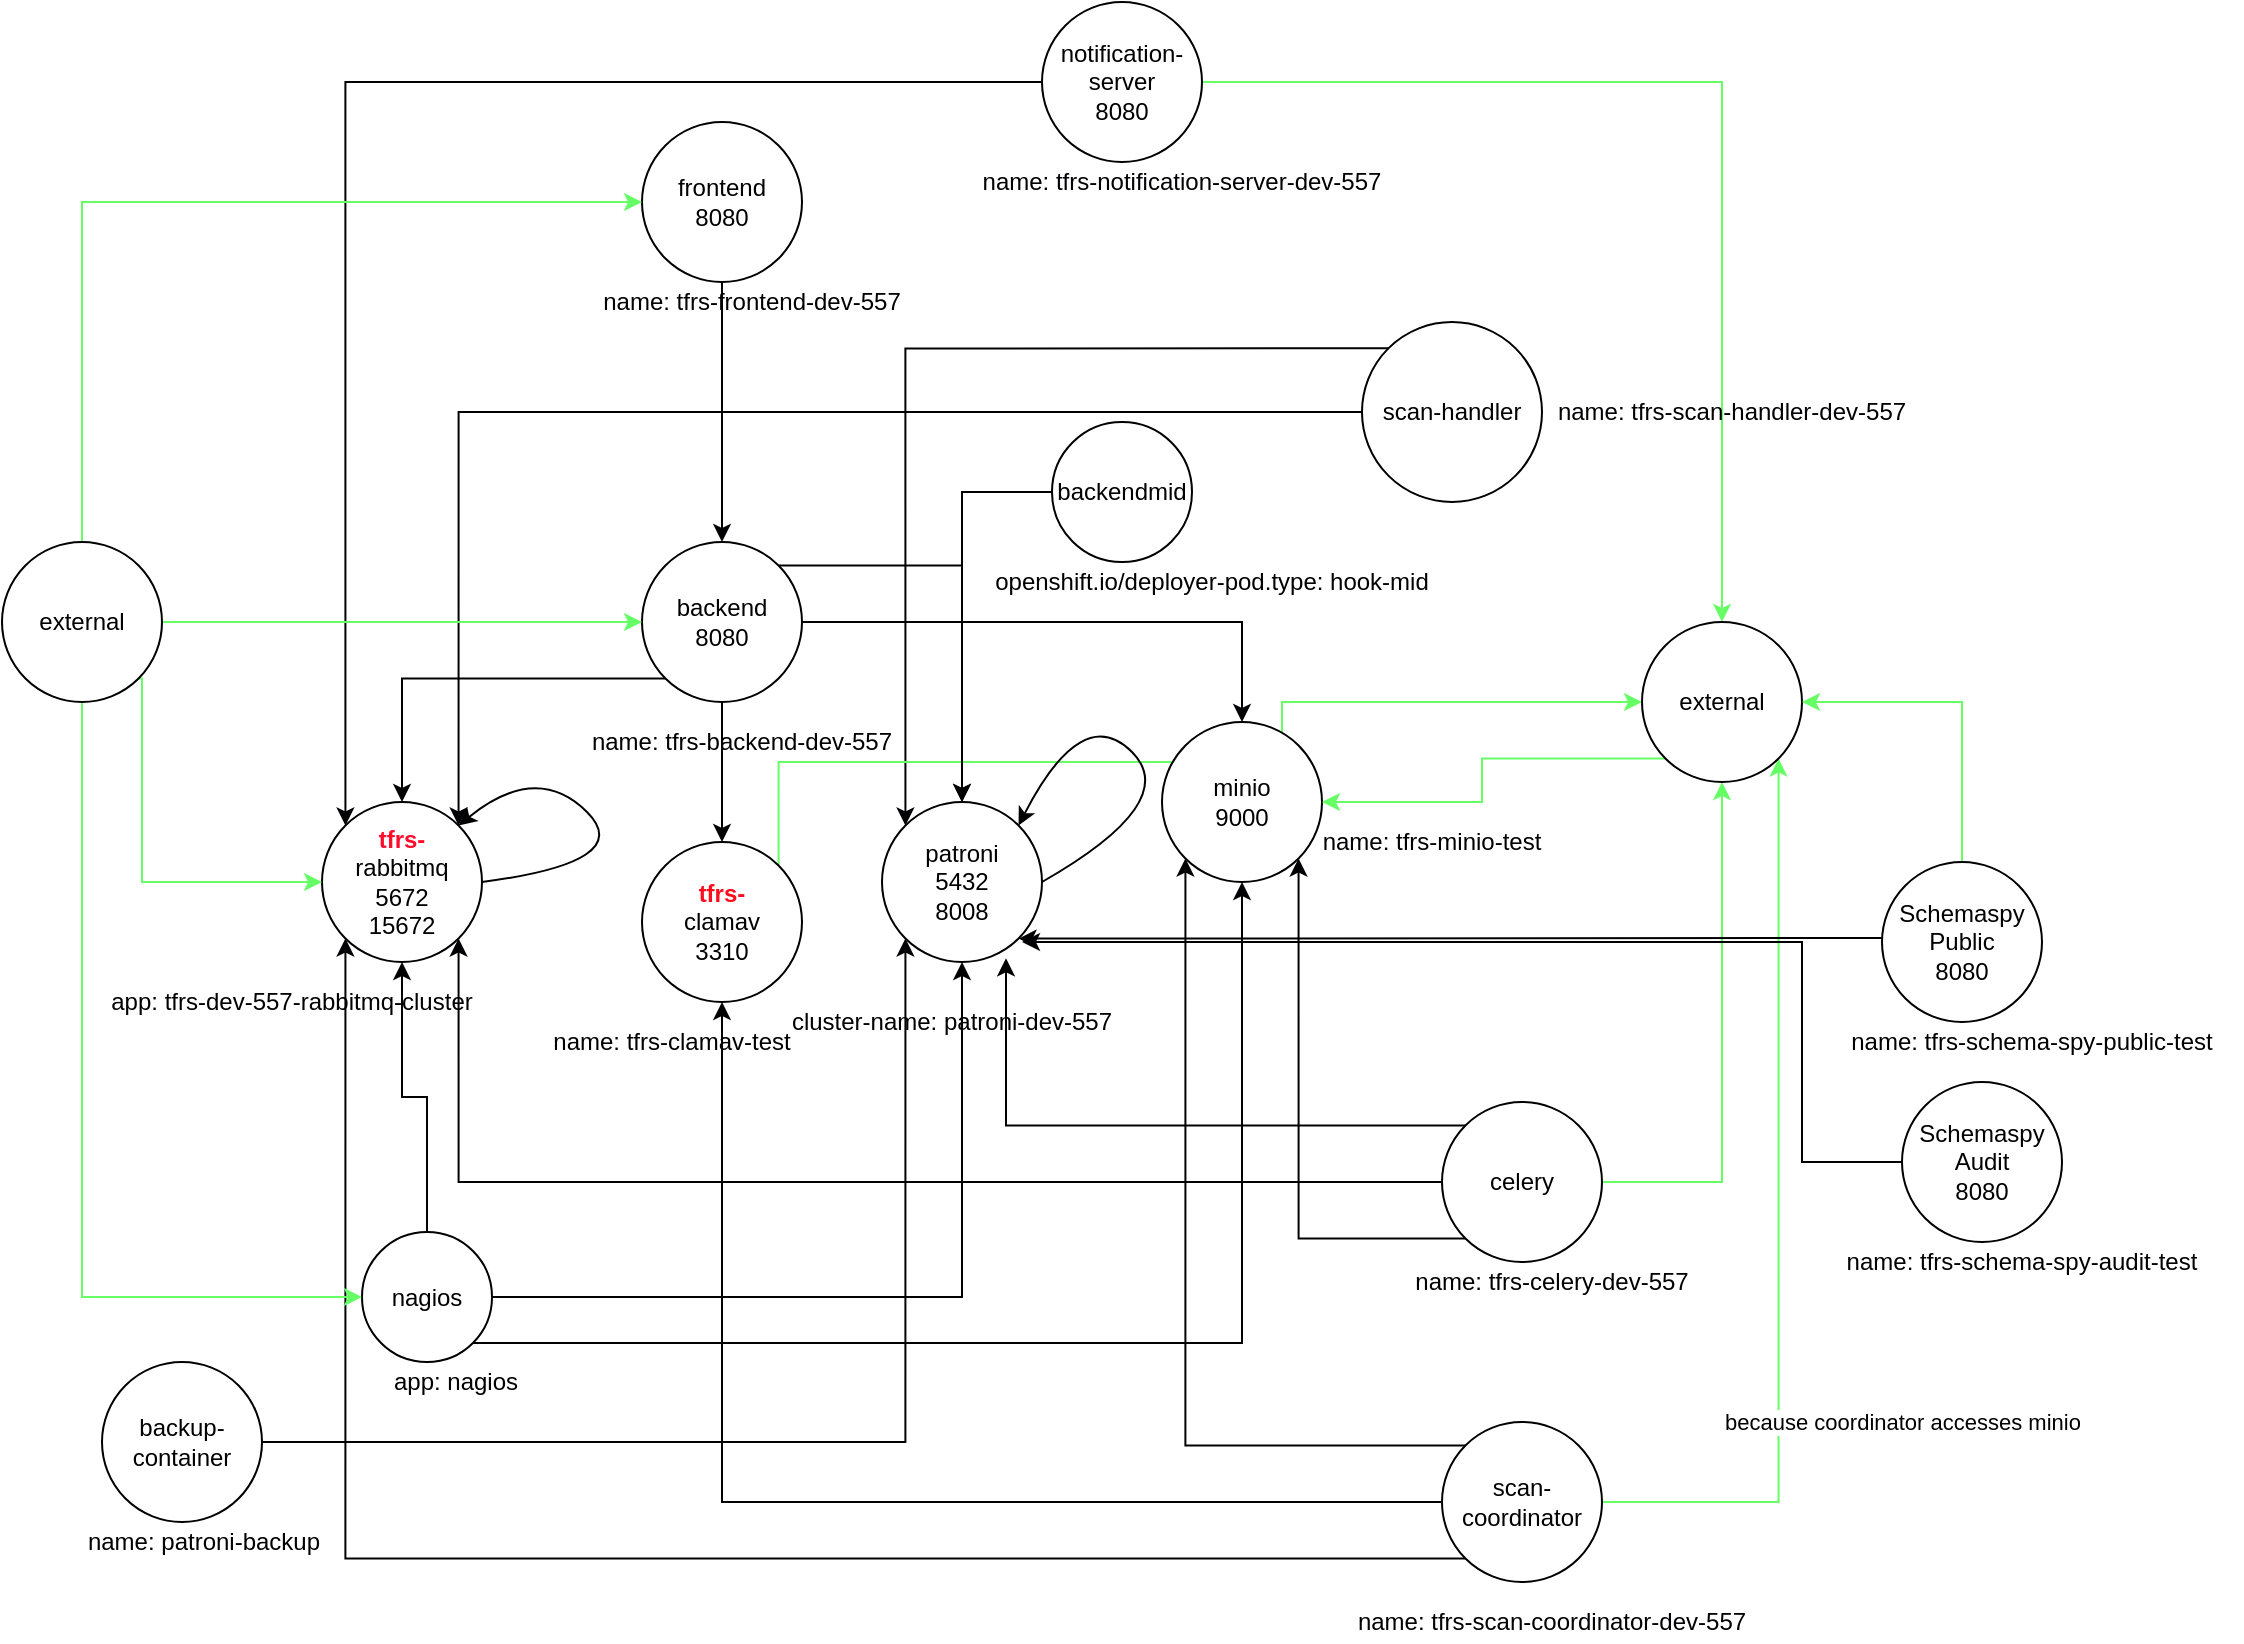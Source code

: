 <mxfile version="20.6.0" type="device"><diagram id="AIra0pvackN1RxZxVPas" name="Page-1"><mxGraphModel dx="1286" dy="1742" grid="1" gridSize="10" guides="1" tooltips="1" connect="1" arrows="1" fold="1" page="1" pageScale="1" pageWidth="850" pageHeight="1100" math="0" shadow="0"><root><mxCell id="0"/><mxCell id="1" parent="0"/><mxCell id="b4ZN2M5RfPYAqQMjHC3d-15" style="edgeStyle=orthogonalEdgeStyle;rounded=0;orthogonalLoop=1;jettySize=auto;html=1;strokeColor=#010103;" parent="1" source="b4ZN2M5RfPYAqQMjHC3d-1" target="b4ZN2M5RfPYAqQMjHC3d-3" edge="1"><mxGeometry relative="1" as="geometry"/></mxCell><mxCell id="b4ZN2M5RfPYAqQMjHC3d-1" value="frontend&lt;br&gt;8080" style="ellipse;whiteSpace=wrap;html=1;aspect=fixed;" parent="1" vertex="1"><mxGeometry x="370" y="-140" width="80" height="80" as="geometry"/></mxCell><mxCell id="b4ZN2M5RfPYAqQMjHC3d-24" style="edgeStyle=orthogonalEdgeStyle;rounded=0;orthogonalLoop=1;jettySize=auto;html=1;exitX=0;exitY=1;exitDx=0;exitDy=0;strokeColor=#010103;" parent="1" source="b4ZN2M5RfPYAqQMjHC3d-3" target="b4ZN2M5RfPYAqQMjHC3d-9" edge="1"><mxGeometry relative="1" as="geometry"/></mxCell><mxCell id="b4ZN2M5RfPYAqQMjHC3d-25" style="edgeStyle=orthogonalEdgeStyle;rounded=0;orthogonalLoop=1;jettySize=auto;html=1;entryX=0.5;entryY=0;entryDx=0;entryDy=0;strokeColor=#010103;" parent="1" source="b4ZN2M5RfPYAqQMjHC3d-3" target="b4ZN2M5RfPYAqQMjHC3d-12" edge="1"><mxGeometry relative="1" as="geometry"/></mxCell><mxCell id="b4ZN2M5RfPYAqQMjHC3d-26" style="edgeStyle=orthogonalEdgeStyle;rounded=0;orthogonalLoop=1;jettySize=auto;html=1;exitX=1;exitY=0.5;exitDx=0;exitDy=0;strokeColor=#010103;" parent="1" source="b4ZN2M5RfPYAqQMjHC3d-3" target="b4ZN2M5RfPYAqQMjHC3d-13" edge="1"><mxGeometry relative="1" as="geometry"/></mxCell><mxCell id="b4ZN2M5RfPYAqQMjHC3d-27" style="edgeStyle=orthogonalEdgeStyle;rounded=0;orthogonalLoop=1;jettySize=auto;html=1;exitX=1;exitY=0;exitDx=0;exitDy=0;strokeColor=#010103;" parent="1" source="b4ZN2M5RfPYAqQMjHC3d-3" target="b4ZN2M5RfPYAqQMjHC3d-8" edge="1"><mxGeometry relative="1" as="geometry"/></mxCell><mxCell id="b4ZN2M5RfPYAqQMjHC3d-3" value="backend&lt;br&gt;8080" style="ellipse;whiteSpace=wrap;html=1;aspect=fixed;" parent="1" vertex="1"><mxGeometry x="370" y="70" width="80" height="80" as="geometry"/></mxCell><mxCell id="b4ZN2M5RfPYAqQMjHC3d-34" style="edgeStyle=orthogonalEdgeStyle;rounded=0;orthogonalLoop=1;jettySize=auto;html=1;entryX=0;entryY=0;entryDx=0;entryDy=0;fontColor=#FF9999;strokeColor=#010103;" parent="1" source="b4ZN2M5RfPYAqQMjHC3d-4" target="b4ZN2M5RfPYAqQMjHC3d-9" edge="1"><mxGeometry relative="1" as="geometry"/></mxCell><mxCell id="b4ZN2M5RfPYAqQMjHC3d-35" style="edgeStyle=orthogonalEdgeStyle;rounded=0;orthogonalLoop=1;jettySize=auto;html=1;strokeColor=#66FF66;" parent="1" source="b4ZN2M5RfPYAqQMjHC3d-4" target="b4ZN2M5RfPYAqQMjHC3d-31" edge="1"><mxGeometry relative="1" as="geometry"/></mxCell><mxCell id="b4ZN2M5RfPYAqQMjHC3d-4" value="notification-server&lt;br&gt;8080" style="ellipse;whiteSpace=wrap;html=1;aspect=fixed;" parent="1" vertex="1"><mxGeometry x="570" y="-200" width="80" height="80" as="geometry"/></mxCell><mxCell id="b4ZN2M5RfPYAqQMjHC3d-28" style="edgeStyle=orthogonalEdgeStyle;rounded=0;orthogonalLoop=1;jettySize=auto;html=1;entryX=1;entryY=1;entryDx=0;entryDy=0;strokeColor=#010103;" parent="1" source="b4ZN2M5RfPYAqQMjHC3d-5" target="b4ZN2M5RfPYAqQMjHC3d-9" edge="1"><mxGeometry relative="1" as="geometry"/></mxCell><mxCell id="b4ZN2M5RfPYAqQMjHC3d-29" style="edgeStyle=orthogonalEdgeStyle;rounded=0;orthogonalLoop=1;jettySize=auto;html=1;entryX=1;entryY=1;entryDx=0;entryDy=0;exitX=0;exitY=1;exitDx=0;exitDy=0;strokeColor=#010103;" parent="1" source="b4ZN2M5RfPYAqQMjHC3d-5" target="b4ZN2M5RfPYAqQMjHC3d-13" edge="1"><mxGeometry relative="1" as="geometry"/></mxCell><mxCell id="b4ZN2M5RfPYAqQMjHC3d-30" style="edgeStyle=orthogonalEdgeStyle;rounded=0;orthogonalLoop=1;jettySize=auto;html=1;entryX=0.775;entryY=0.977;entryDx=0;entryDy=0;entryPerimeter=0;exitX=0;exitY=0;exitDx=0;exitDy=0;strokeColor=#010103;" parent="1" source="b4ZN2M5RfPYAqQMjHC3d-5" target="b4ZN2M5RfPYAqQMjHC3d-8" edge="1"><mxGeometry relative="1" as="geometry"/></mxCell><mxCell id="b4ZN2M5RfPYAqQMjHC3d-32" style="edgeStyle=orthogonalEdgeStyle;rounded=0;orthogonalLoop=1;jettySize=auto;html=1;entryX=0.5;entryY=1;entryDx=0;entryDy=0;strokeColor=#66FF66;" parent="1" source="b4ZN2M5RfPYAqQMjHC3d-5" target="b4ZN2M5RfPYAqQMjHC3d-31" edge="1"><mxGeometry relative="1" as="geometry"><mxPoint x="920" y="200" as="targetPoint"/></mxGeometry></mxCell><mxCell id="b4ZN2M5RfPYAqQMjHC3d-5" value="celery" style="ellipse;whiteSpace=wrap;html=1;aspect=fixed;" parent="1" vertex="1"><mxGeometry x="770" y="350" width="80" height="80" as="geometry"/></mxCell><mxCell id="b4ZN2M5RfPYAqQMjHC3d-36" style="edgeStyle=orthogonalEdgeStyle;rounded=0;orthogonalLoop=1;jettySize=auto;html=1;strokeColor=#010103;" parent="1" source="b4ZN2M5RfPYAqQMjHC3d-6" target="b4ZN2M5RfPYAqQMjHC3d-12" edge="1"><mxGeometry relative="1" as="geometry"/></mxCell><mxCell id="b4ZN2M5RfPYAqQMjHC3d-37" style="edgeStyle=orthogonalEdgeStyle;rounded=0;orthogonalLoop=1;jettySize=auto;html=1;entryX=0;entryY=1;entryDx=0;entryDy=0;exitX=0;exitY=1;exitDx=0;exitDy=0;strokeColor=#010103;" parent="1" source="b4ZN2M5RfPYAqQMjHC3d-6" target="b4ZN2M5RfPYAqQMjHC3d-9" edge="1"><mxGeometry relative="1" as="geometry"/></mxCell><mxCell id="b4ZN2M5RfPYAqQMjHC3d-38" style="edgeStyle=orthogonalEdgeStyle;rounded=0;orthogonalLoop=1;jettySize=auto;html=1;entryX=0;entryY=1;entryDx=0;entryDy=0;exitX=0;exitY=0;exitDx=0;exitDy=0;strokeColor=#010103;" parent="1" source="b4ZN2M5RfPYAqQMjHC3d-6" target="b4ZN2M5RfPYAqQMjHC3d-13" edge="1"><mxGeometry relative="1" as="geometry"/></mxCell><mxCell id="HEIXscpGbiXQZv3Nb0gd-1" value="because coordinator accesses minio" style="edgeStyle=orthogonalEdgeStyle;rounded=0;orthogonalLoop=1;jettySize=auto;html=1;entryX=1;entryY=1;entryDx=0;entryDy=0;fontColor=#010103;strokeColor=#66FF66;" parent="1" source="b4ZN2M5RfPYAqQMjHC3d-6" target="b4ZN2M5RfPYAqQMjHC3d-31" edge="1"><mxGeometry x="-0.442" y="-62" relative="1" as="geometry"><mxPoint as="offset"/></mxGeometry></mxCell><mxCell id="b4ZN2M5RfPYAqQMjHC3d-6" value="scan-coordinator" style="ellipse;whiteSpace=wrap;html=1;aspect=fixed;" parent="1" vertex="1"><mxGeometry x="770" y="510" width="80" height="80" as="geometry"/></mxCell><mxCell id="b4ZN2M5RfPYAqQMjHC3d-39" style="edgeStyle=orthogonalEdgeStyle;rounded=0;orthogonalLoop=1;jettySize=auto;html=1;entryX=1;entryY=0;entryDx=0;entryDy=0;strokeColor=#010103;" parent="1" source="b4ZN2M5RfPYAqQMjHC3d-7" target="b4ZN2M5RfPYAqQMjHC3d-9" edge="1"><mxGeometry relative="1" as="geometry"/></mxCell><mxCell id="b4ZN2M5RfPYAqQMjHC3d-40" style="edgeStyle=orthogonalEdgeStyle;rounded=0;orthogonalLoop=1;jettySize=auto;html=1;entryX=0;entryY=0;entryDx=0;entryDy=0;exitX=0;exitY=0;exitDx=0;exitDy=0;strokeColor=#010103;" parent="1" source="b4ZN2M5RfPYAqQMjHC3d-7" target="b4ZN2M5RfPYAqQMjHC3d-8" edge="1"><mxGeometry relative="1" as="geometry"/></mxCell><mxCell id="b4ZN2M5RfPYAqQMjHC3d-7" value="scan-handler" style="ellipse;whiteSpace=wrap;html=1;aspect=fixed;" parent="1" vertex="1"><mxGeometry x="730" y="-40" width="90" height="90" as="geometry"/></mxCell><mxCell id="b4ZN2M5RfPYAqQMjHC3d-8" value="patroni&lt;br&gt;5432&lt;br&gt;8008" style="ellipse;whiteSpace=wrap;html=1;aspect=fixed;" parent="1" vertex="1"><mxGeometry x="490" y="200" width="80" height="80" as="geometry"/></mxCell><mxCell id="b4ZN2M5RfPYAqQMjHC3d-9" value="&lt;font color=&quot;#ff0d2d&quot;&gt;&lt;b&gt;tfrs-&lt;/b&gt;&lt;/font&gt;&lt;br&gt;rabbitmq&lt;br&gt;5672&lt;br&gt;15672" style="ellipse;whiteSpace=wrap;html=1;aspect=fixed;" parent="1" vertex="1"><mxGeometry x="210" y="200" width="80" height="80" as="geometry"/></mxCell><mxCell id="b4ZN2M5RfPYAqQMjHC3d-43" style="edgeStyle=orthogonalEdgeStyle;rounded=0;orthogonalLoop=1;jettySize=auto;html=1;entryX=0;entryY=1;entryDx=0;entryDy=0;strokeColor=#010103;" parent="1" source="b4ZN2M5RfPYAqQMjHC3d-10" target="b4ZN2M5RfPYAqQMjHC3d-8" edge="1"><mxGeometry relative="1" as="geometry"/></mxCell><mxCell id="b4ZN2M5RfPYAqQMjHC3d-10" value="backup-container" style="ellipse;whiteSpace=wrap;html=1;aspect=fixed;" parent="1" vertex="1"><mxGeometry x="100" y="480" width="80" height="80" as="geometry"/></mxCell><mxCell id="b4ZN2M5RfPYAqQMjHC3d-16" style="edgeStyle=orthogonalEdgeStyle;rounded=0;orthogonalLoop=1;jettySize=auto;html=1;entryX=0.5;entryY=1;entryDx=0;entryDy=0;strokeColor=#010103;" parent="1" source="b4ZN2M5RfPYAqQMjHC3d-11" target="b4ZN2M5RfPYAqQMjHC3d-9" edge="1"><mxGeometry relative="1" as="geometry"><mxPoint x="180" y="290" as="targetPoint"/></mxGeometry></mxCell><mxCell id="b4ZN2M5RfPYAqQMjHC3d-19" style="edgeStyle=orthogonalEdgeStyle;rounded=0;orthogonalLoop=1;jettySize=auto;html=1;entryX=0.5;entryY=1;entryDx=0;entryDy=0;exitX=1;exitY=1;exitDx=0;exitDy=0;strokeColor=#010103;" parent="1" source="b4ZN2M5RfPYAqQMjHC3d-11" target="b4ZN2M5RfPYAqQMjHC3d-13" edge="1"><mxGeometry relative="1" as="geometry"/></mxCell><mxCell id="b4ZN2M5RfPYAqQMjHC3d-22" style="edgeStyle=orthogonalEdgeStyle;rounded=0;orthogonalLoop=1;jettySize=auto;html=1;entryX=0.5;entryY=1;entryDx=0;entryDy=0;strokeColor=#010103;" parent="1" source="b4ZN2M5RfPYAqQMjHC3d-11" target="b4ZN2M5RfPYAqQMjHC3d-8" edge="1"><mxGeometry relative="1" as="geometry"/></mxCell><mxCell id="b4ZN2M5RfPYAqQMjHC3d-11" value="nagios" style="ellipse;whiteSpace=wrap;html=1;aspect=fixed;" parent="1" vertex="1"><mxGeometry x="230" y="415" width="65" height="65" as="geometry"/></mxCell><mxCell id="26xIs32zcnkwmKCk1weU-14" style="edgeStyle=orthogonalEdgeStyle;rounded=0;orthogonalLoop=1;jettySize=auto;html=1;exitX=1;exitY=0;exitDx=0;exitDy=0;entryX=0;entryY=0.5;entryDx=0;entryDy=0;fontColor=#010103;strokeColor=#66FF66;" parent="1" source="b4ZN2M5RfPYAqQMjHC3d-12" target="b4ZN2M5RfPYAqQMjHC3d-31" edge="1"><mxGeometry relative="1" as="geometry"><Array as="points"><mxPoint x="438" y="180"/><mxPoint x="690" y="180"/><mxPoint x="690" y="150"/></Array></mxGeometry></mxCell><mxCell id="b4ZN2M5RfPYAqQMjHC3d-12" value="&lt;b&gt;&lt;font color=&quot;#ff0d1d&quot;&gt;tfrs-&lt;/font&gt;&lt;/b&gt;&lt;br&gt;clamav&lt;br&gt;3310" style="ellipse;whiteSpace=wrap;html=1;aspect=fixed;" parent="1" vertex="1"><mxGeometry x="370" y="220" width="80" height="80" as="geometry"/></mxCell><mxCell id="b4ZN2M5RfPYAqQMjHC3d-13" value="minio&lt;br&gt;9000" style="ellipse;whiteSpace=wrap;html=1;aspect=fixed;" parent="1" vertex="1"><mxGeometry x="630" y="160" width="80" height="80" as="geometry"/></mxCell><mxCell id="pgLxdiH6ygsnpkbSBO9J-1" style="edgeStyle=orthogonalEdgeStyle;rounded=0;orthogonalLoop=1;jettySize=auto;html=1;entryX=0;entryY=0.5;entryDx=0;entryDy=0;exitX=0.5;exitY=0;exitDx=0;exitDy=0;strokeColor=#66FF66;" parent="1" source="b4ZN2M5RfPYAqQMjHC3d-20" target="b4ZN2M5RfPYAqQMjHC3d-1" edge="1"><mxGeometry relative="1" as="geometry"/></mxCell><mxCell id="pgLxdiH6ygsnpkbSBO9J-2" style="edgeStyle=orthogonalEdgeStyle;rounded=0;orthogonalLoop=1;jettySize=auto;html=1;strokeColor=#66FF66;" parent="1" source="b4ZN2M5RfPYAqQMjHC3d-20" target="b4ZN2M5RfPYAqQMjHC3d-3" edge="1"><mxGeometry relative="1" as="geometry"/></mxCell><mxCell id="pgLxdiH6ygsnpkbSBO9J-3" style="edgeStyle=orthogonalEdgeStyle;rounded=0;orthogonalLoop=1;jettySize=auto;html=1;entryX=0;entryY=0.5;entryDx=0;entryDy=0;exitX=1;exitY=1;exitDx=0;exitDy=0;strokeColor=#66FF66;" parent="1" source="b4ZN2M5RfPYAqQMjHC3d-20" target="b4ZN2M5RfPYAqQMjHC3d-9" edge="1"><mxGeometry relative="1" as="geometry"><Array as="points"><mxPoint x="120" y="138"/><mxPoint x="120" y="240"/></Array></mxGeometry></mxCell><mxCell id="pgLxdiH6ygsnpkbSBO9J-4" style="edgeStyle=orthogonalEdgeStyle;rounded=0;orthogonalLoop=1;jettySize=auto;html=1;entryX=0;entryY=0.5;entryDx=0;entryDy=0;exitX=0.5;exitY=1;exitDx=0;exitDy=0;strokeColor=#66FF66;" parent="1" source="b4ZN2M5RfPYAqQMjHC3d-20" target="b4ZN2M5RfPYAqQMjHC3d-11" edge="1"><mxGeometry relative="1" as="geometry"/></mxCell><mxCell id="b4ZN2M5RfPYAqQMjHC3d-20" value="external" style="ellipse;whiteSpace=wrap;html=1;aspect=fixed;" parent="1" vertex="1"><mxGeometry x="50" y="70" width="80" height="80" as="geometry"/></mxCell><mxCell id="pgLxdiH6ygsnpkbSBO9J-5" style="edgeStyle=orthogonalEdgeStyle;rounded=0;orthogonalLoop=1;jettySize=auto;html=1;exitX=0;exitY=1;exitDx=0;exitDy=0;entryX=1;entryY=0.5;entryDx=0;entryDy=0;strokeColor=#66FF66;" parent="1" source="b4ZN2M5RfPYAqQMjHC3d-31" target="b4ZN2M5RfPYAqQMjHC3d-13" edge="1"><mxGeometry relative="1" as="geometry"/></mxCell><mxCell id="b4ZN2M5RfPYAqQMjHC3d-31" value="external" style="ellipse;whiteSpace=wrap;html=1;aspect=fixed;" parent="1" vertex="1"><mxGeometry x="870" y="110" width="80" height="80" as="geometry"/></mxCell><mxCell id="9xZVyRgoyZn5UuLwTAI5-3" value="" style="curved=1;endArrow=classic;html=1;exitX=1;exitY=0.5;exitDx=0;exitDy=0;entryX=1;entryY=0;entryDx=0;entryDy=0;strokeColor=#010103;" parent="1" source="b4ZN2M5RfPYAqQMjHC3d-8" target="b4ZN2M5RfPYAqQMjHC3d-8" edge="1"><mxGeometry width="50" height="50" relative="1" as="geometry"><mxPoint x="590" y="200" as="sourcePoint"/><mxPoint x="560" y="206" as="targetPoint"/><Array as="points"><mxPoint x="640" y="200"/><mxPoint x="590" y="150"/></Array></mxGeometry></mxCell><mxCell id="9xZVyRgoyZn5UuLwTAI5-6" value="" style="curved=1;endArrow=classic;html=1;exitX=1;exitY=0.5;exitDx=0;exitDy=0;entryX=1;entryY=0;entryDx=0;entryDy=0;strokeColor=#010103;" parent="1" source="b4ZN2M5RfPYAqQMjHC3d-9" target="b4ZN2M5RfPYAqQMjHC3d-9" edge="1"><mxGeometry width="50" height="50" relative="1" as="geometry"><mxPoint x="317.5" y="230" as="sourcePoint"/><mxPoint x="367.5" y="180" as="targetPoint"/><Array as="points"><mxPoint x="367.5" y="230"/><mxPoint x="317.5" y="180"/></Array></mxGeometry></mxCell><mxCell id="26xIs32zcnkwmKCk1weU-1" value="app: nagios" style="text;html=1;strokeColor=none;fillColor=none;align=center;verticalAlign=middle;whiteSpace=wrap;rounded=0;" parent="1" vertex="1"><mxGeometry x="242.5" y="480" width="67.5" height="20" as="geometry"/></mxCell><mxCell id="26xIs32zcnkwmKCk1weU-2" value="name: patroni-backup" style="text;html=1;strokeColor=none;fillColor=none;align=center;verticalAlign=middle;whiteSpace=wrap;rounded=0;" parent="1" vertex="1"><mxGeometry x="86" y="560" width="130" height="20" as="geometry"/></mxCell><mxCell id="26xIs32zcnkwmKCk1weU-3" value="&lt;span&gt;cluster-name: patroni-dev-557&lt;br&gt;&lt;/span&gt;" style="text;html=1;strokeColor=none;fillColor=none;align=center;verticalAlign=middle;whiteSpace=wrap;rounded=0;fontStyle=0" parent="1" vertex="1"><mxGeometry x="440" y="300" width="170" height="20" as="geometry"/></mxCell><mxCell id="26xIs32zcnkwmKCk1weU-4" value="name: tfrs-backend-dev-557" style="text;html=1;strokeColor=none;fillColor=none;align=center;verticalAlign=middle;whiteSpace=wrap;rounded=0;" parent="1" vertex="1"><mxGeometry x="340" y="160" width="160" height="20" as="geometry"/></mxCell><mxCell id="26xIs32zcnkwmKCk1weU-5" value="name: tfrs-celery-dev-557" style="text;html=1;strokeColor=none;fillColor=none;align=center;verticalAlign=middle;whiteSpace=wrap;rounded=0;" parent="1" vertex="1"><mxGeometry x="750" y="430" width="150" height="20" as="geometry"/></mxCell><mxCell id="26xIs32zcnkwmKCk1weU-6" value="name: tfrs-clamav-test" style="text;html=1;strokeColor=none;fillColor=none;align=center;verticalAlign=middle;whiteSpace=wrap;rounded=0;" parent="1" vertex="1"><mxGeometry x="320" y="310" width="130" height="20" as="geometry"/></mxCell><mxCell id="26xIs32zcnkwmKCk1weU-7" value="name: tfrs-frontend-dev-557" style="text;html=1;strokeColor=none;fillColor=none;align=center;verticalAlign=middle;whiteSpace=wrap;rounded=0;" parent="1" vertex="1"><mxGeometry x="345" y="-60" width="160" height="20" as="geometry"/></mxCell><mxCell id="26xIs32zcnkwmKCk1weU-8" value="name: tfrs-scan-coordinator-dev-557" style="text;html=1;strokeColor=none;fillColor=none;align=center;verticalAlign=middle;whiteSpace=wrap;rounded=0;fontColor=#010103;" parent="1" vertex="1"><mxGeometry x="715" y="600" width="220" height="20" as="geometry"/></mxCell><mxCell id="26xIs32zcnkwmKCk1weU-9" value="name: tfrs-scan-handler-dev-557" style="text;html=1;strokeColor=none;fillColor=none;align=center;verticalAlign=middle;whiteSpace=wrap;rounded=0;fontColor=#010103;" parent="1" vertex="1"><mxGeometry x="820" y="-5" width="190" height="20" as="geometry"/></mxCell><mxCell id="26xIs32zcnkwmKCk1weU-10" value="name: tfrs-notification-server-dev-557" style="text;html=1;strokeColor=none;fillColor=none;align=center;verticalAlign=middle;whiteSpace=wrap;rounded=0;fontColor=#010103;" parent="1" vertex="1"><mxGeometry x="530" y="-120" width="220" height="20" as="geometry"/></mxCell><mxCell id="26xIs32zcnkwmKCk1weU-11" value="name: tfrs-minio-test" style="text;html=1;strokeColor=none;fillColor=none;align=center;verticalAlign=middle;whiteSpace=wrap;rounded=0;fontColor=#010103;" parent="1" vertex="1"><mxGeometry x="700" y="210" width="130" height="20" as="geometry"/></mxCell><mxCell id="26xIs32zcnkwmKCk1weU-13" value="app: tfrs-dev-557-rabbitmq-cluster" style="text;html=1;strokeColor=none;fillColor=none;align=center;verticalAlign=middle;whiteSpace=wrap;rounded=0;fontColor=#010103;" parent="1" vertex="1"><mxGeometry x="80" y="290" width="230" height="20" as="geometry"/></mxCell><mxCell id="H7SJwxIneLC0AmHuttXZ-2" style="edgeStyle=orthogonalEdgeStyle;rounded=0;orthogonalLoop=1;jettySize=auto;html=1;entryX=1;entryY=1;entryDx=0;entryDy=0;" parent="1" source="H7SJwxIneLC0AmHuttXZ-1" target="b4ZN2M5RfPYAqQMjHC3d-8" edge="1"><mxGeometry relative="1" as="geometry"><mxPoint x="700" y="300" as="targetPoint"/><Array as="points"><mxPoint x="950" y="268"/><mxPoint x="950" y="268"/></Array></mxGeometry></mxCell><mxCell id="H7SJwxIneLC0AmHuttXZ-5" style="edgeStyle=orthogonalEdgeStyle;rounded=0;orthogonalLoop=1;jettySize=auto;html=1;entryX=1;entryY=0.5;entryDx=0;entryDy=0;exitX=0.5;exitY=0;exitDx=0;exitDy=0;strokeColor=#66FF66;" parent="1" source="H7SJwxIneLC0AmHuttXZ-1" target="b4ZN2M5RfPYAqQMjHC3d-31" edge="1"><mxGeometry relative="1" as="geometry"><mxPoint x="1060" y="130" as="targetPoint"/></mxGeometry></mxCell><mxCell id="H7SJwxIneLC0AmHuttXZ-1" value="Schemaspy Public&lt;br&gt;8080" style="ellipse;whiteSpace=wrap;html=1;aspect=fixed;" parent="1" vertex="1"><mxGeometry x="990" y="230" width="80" height="80" as="geometry"/></mxCell><mxCell id="H7SJwxIneLC0AmHuttXZ-6" value="name: tfrs-schema-spy-public-test" style="text;html=1;strokeColor=none;fillColor=none;align=center;verticalAlign=middle;whiteSpace=wrap;rounded=0;" parent="1" vertex="1"><mxGeometry x="960" y="310" width="210" height="20" as="geometry"/></mxCell><mxCell id="H7SJwxIneLC0AmHuttXZ-8" style="edgeStyle=orthogonalEdgeStyle;rounded=0;orthogonalLoop=1;jettySize=auto;html=1;strokeColor=#010103;" parent="1" source="H7SJwxIneLC0AmHuttXZ-7" edge="1"><mxGeometry relative="1" as="geometry"><mxPoint x="560" y="270" as="targetPoint"/><Array as="points"><mxPoint x="950" y="380"/><mxPoint x="950" y="270"/></Array></mxGeometry></mxCell><mxCell id="H7SJwxIneLC0AmHuttXZ-7" value="Schemaspy Audit&lt;br&gt;8080" style="ellipse;whiteSpace=wrap;html=1;aspect=fixed;" parent="1" vertex="1"><mxGeometry x="1000" y="340" width="80" height="80" as="geometry"/></mxCell><mxCell id="H7SJwxIneLC0AmHuttXZ-9" value="name: tfrs-schema-spy-audit-test" style="text;html=1;strokeColor=none;fillColor=none;align=center;verticalAlign=middle;whiteSpace=wrap;rounded=0;" parent="1" vertex="1"><mxGeometry x="950" y="420" width="220" height="20" as="geometry"/></mxCell><mxCell id="gmE44eMTJBUa2ZcFal81-3" style="edgeStyle=orthogonalEdgeStyle;rounded=0;orthogonalLoop=1;jettySize=auto;html=1;entryX=0.5;entryY=0;entryDx=0;entryDy=0;" parent="1" source="gmE44eMTJBUa2ZcFal81-1" target="b4ZN2M5RfPYAqQMjHC3d-8" edge="1"><mxGeometry relative="1" as="geometry"/></mxCell><mxCell id="gmE44eMTJBUa2ZcFal81-1" value="backendmid" style="ellipse;whiteSpace=wrap;html=1;aspect=fixed;" parent="1" vertex="1"><mxGeometry x="575" y="10" width="70" height="70" as="geometry"/></mxCell><mxCell id="gmE44eMTJBUa2ZcFal81-4" value="openshift.io/deployer-pod.type: hook-mid" style="text;html=1;strokeColor=none;fillColor=none;align=center;verticalAlign=middle;whiteSpace=wrap;rounded=0;" parent="1" vertex="1"><mxGeometry x="540" y="80" width="230" height="20" as="geometry"/></mxCell></root></mxGraphModel></diagram></mxfile>